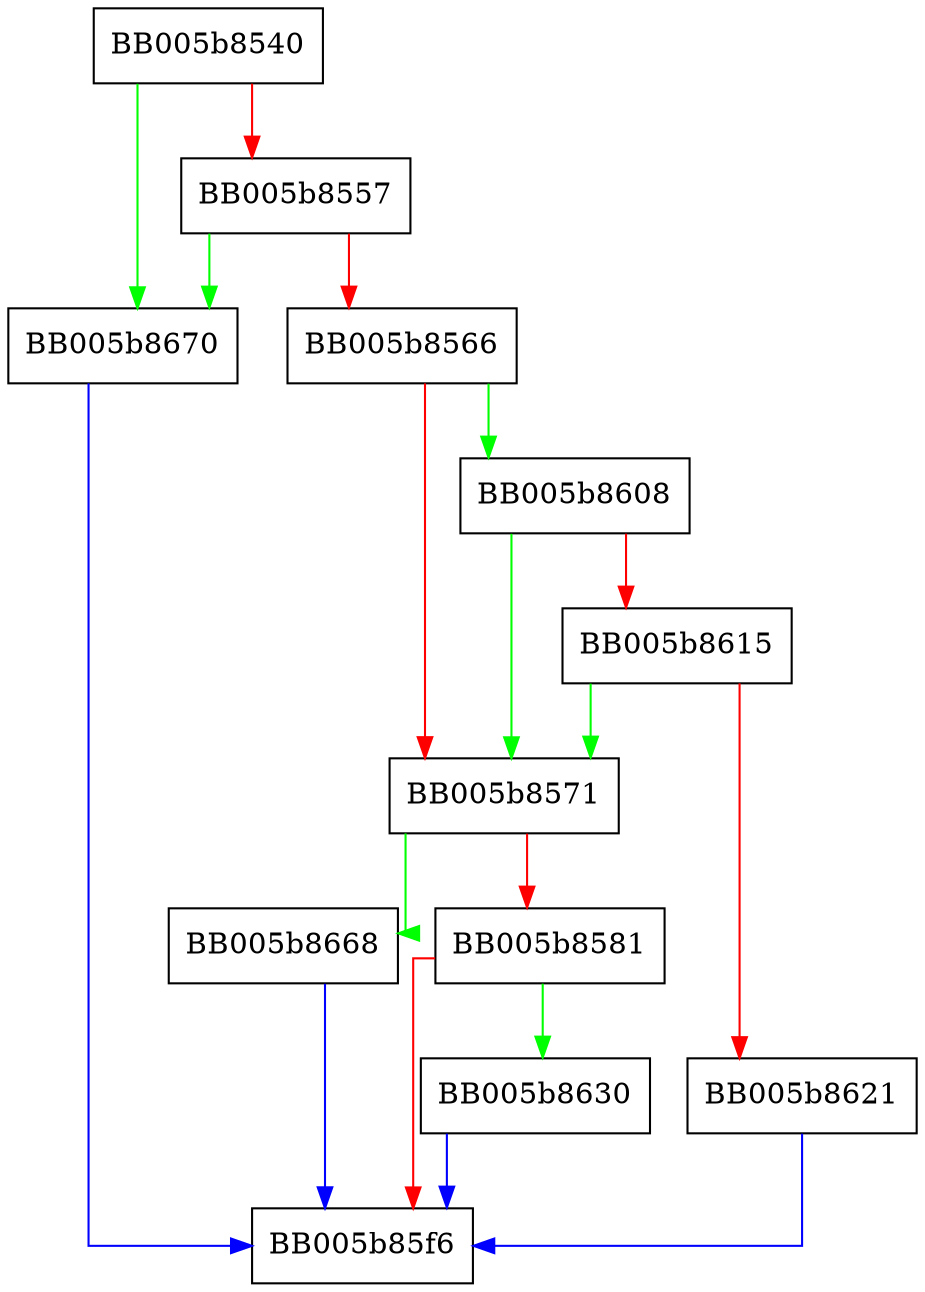 digraph EVP_PKEY_CTX_set_ecdh_cofactor_mode {
  node [shape="box"];
  graph [splines=ortho];
  BB005b8540 -> BB005b8670 [color="green"];
  BB005b8540 -> BB005b8557 [color="red"];
  BB005b8557 -> BB005b8670 [color="green"];
  BB005b8557 -> BB005b8566 [color="red"];
  BB005b8566 -> BB005b8608 [color="green"];
  BB005b8566 -> BB005b8571 [color="red"];
  BB005b8571 -> BB005b8668 [color="green"];
  BB005b8571 -> BB005b8581 [color="red"];
  BB005b8581 -> BB005b8630 [color="green"];
  BB005b8581 -> BB005b85f6 [color="red"];
  BB005b8608 -> BB005b8571 [color="green"];
  BB005b8608 -> BB005b8615 [color="red"];
  BB005b8615 -> BB005b8571 [color="green"];
  BB005b8615 -> BB005b8621 [color="red"];
  BB005b8621 -> BB005b85f6 [color="blue"];
  BB005b8630 -> BB005b85f6 [color="blue"];
  BB005b8668 -> BB005b85f6 [color="blue"];
  BB005b8670 -> BB005b85f6 [color="blue"];
}